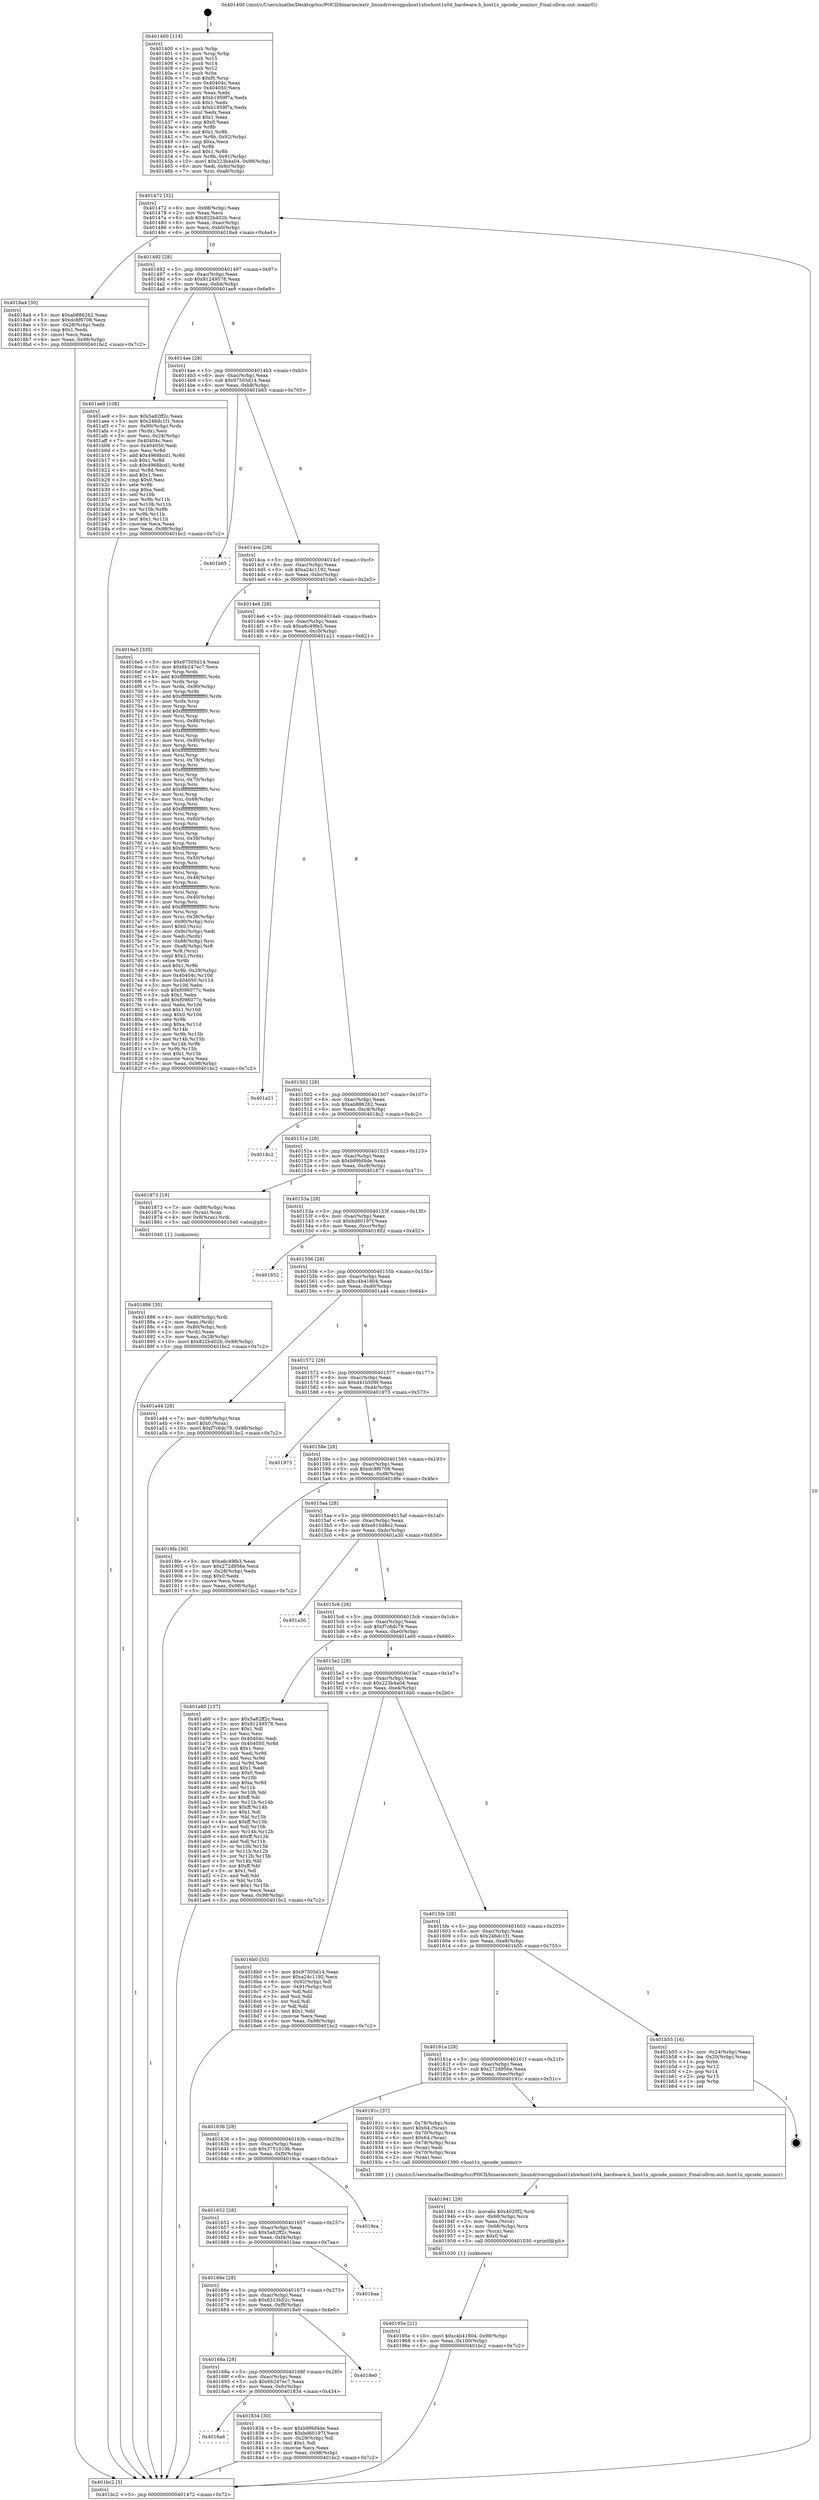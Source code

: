digraph "0x401400" {
  label = "0x401400 (/mnt/c/Users/mathe/Desktop/tcc/POCII/binaries/extr_linuxdriversgpuhost1xhwhost1x04_hardware.h_host1x_opcode_nonincr_Final-ollvm.out::main(0))"
  labelloc = "t"
  node[shape=record]

  Entry [label="",width=0.3,height=0.3,shape=circle,fillcolor=black,style=filled]
  "0x401472" [label="{
     0x401472 [32]\l
     | [instrs]\l
     &nbsp;&nbsp;0x401472 \<+6\>: mov -0x98(%rbp),%eax\l
     &nbsp;&nbsp;0x401478 \<+2\>: mov %eax,%ecx\l
     &nbsp;&nbsp;0x40147a \<+6\>: sub $0x822b402b,%ecx\l
     &nbsp;&nbsp;0x401480 \<+6\>: mov %eax,-0xac(%rbp)\l
     &nbsp;&nbsp;0x401486 \<+6\>: mov %ecx,-0xb0(%rbp)\l
     &nbsp;&nbsp;0x40148c \<+6\>: je 00000000004018a4 \<main+0x4a4\>\l
  }"]
  "0x4018a4" [label="{
     0x4018a4 [30]\l
     | [instrs]\l
     &nbsp;&nbsp;0x4018a4 \<+5\>: mov $0xab886262,%eax\l
     &nbsp;&nbsp;0x4018a9 \<+5\>: mov $0xdc8f6708,%ecx\l
     &nbsp;&nbsp;0x4018ae \<+3\>: mov -0x28(%rbp),%edx\l
     &nbsp;&nbsp;0x4018b1 \<+3\>: cmp $0x1,%edx\l
     &nbsp;&nbsp;0x4018b4 \<+3\>: cmovl %ecx,%eax\l
     &nbsp;&nbsp;0x4018b7 \<+6\>: mov %eax,-0x98(%rbp)\l
     &nbsp;&nbsp;0x4018bd \<+5\>: jmp 0000000000401bc2 \<main+0x7c2\>\l
  }"]
  "0x401492" [label="{
     0x401492 [28]\l
     | [instrs]\l
     &nbsp;&nbsp;0x401492 \<+5\>: jmp 0000000000401497 \<main+0x97\>\l
     &nbsp;&nbsp;0x401497 \<+6\>: mov -0xac(%rbp),%eax\l
     &nbsp;&nbsp;0x40149d \<+5\>: sub $0x91249578,%eax\l
     &nbsp;&nbsp;0x4014a2 \<+6\>: mov %eax,-0xb4(%rbp)\l
     &nbsp;&nbsp;0x4014a8 \<+6\>: je 0000000000401ae9 \<main+0x6e9\>\l
  }"]
  Exit [label="",width=0.3,height=0.3,shape=circle,fillcolor=black,style=filled,peripheries=2]
  "0x401ae9" [label="{
     0x401ae9 [108]\l
     | [instrs]\l
     &nbsp;&nbsp;0x401ae9 \<+5\>: mov $0x5a82ff2c,%eax\l
     &nbsp;&nbsp;0x401aee \<+5\>: mov $0x246dc1f1,%ecx\l
     &nbsp;&nbsp;0x401af3 \<+7\>: mov -0x90(%rbp),%rdx\l
     &nbsp;&nbsp;0x401afa \<+2\>: mov (%rdx),%esi\l
     &nbsp;&nbsp;0x401afc \<+3\>: mov %esi,-0x24(%rbp)\l
     &nbsp;&nbsp;0x401aff \<+7\>: mov 0x40404c,%esi\l
     &nbsp;&nbsp;0x401b06 \<+7\>: mov 0x404050,%edi\l
     &nbsp;&nbsp;0x401b0d \<+3\>: mov %esi,%r8d\l
     &nbsp;&nbsp;0x401b10 \<+7\>: add $0x4968bcd1,%r8d\l
     &nbsp;&nbsp;0x401b17 \<+4\>: sub $0x1,%r8d\l
     &nbsp;&nbsp;0x401b1b \<+7\>: sub $0x4968bcd1,%r8d\l
     &nbsp;&nbsp;0x401b22 \<+4\>: imul %r8d,%esi\l
     &nbsp;&nbsp;0x401b26 \<+3\>: and $0x1,%esi\l
     &nbsp;&nbsp;0x401b29 \<+3\>: cmp $0x0,%esi\l
     &nbsp;&nbsp;0x401b2c \<+4\>: sete %r9b\l
     &nbsp;&nbsp;0x401b30 \<+3\>: cmp $0xa,%edi\l
     &nbsp;&nbsp;0x401b33 \<+4\>: setl %r10b\l
     &nbsp;&nbsp;0x401b37 \<+3\>: mov %r9b,%r11b\l
     &nbsp;&nbsp;0x401b3a \<+3\>: and %r10b,%r11b\l
     &nbsp;&nbsp;0x401b3d \<+3\>: xor %r10b,%r9b\l
     &nbsp;&nbsp;0x401b40 \<+3\>: or %r9b,%r11b\l
     &nbsp;&nbsp;0x401b43 \<+4\>: test $0x1,%r11b\l
     &nbsp;&nbsp;0x401b47 \<+3\>: cmovne %ecx,%eax\l
     &nbsp;&nbsp;0x401b4a \<+6\>: mov %eax,-0x98(%rbp)\l
     &nbsp;&nbsp;0x401b50 \<+5\>: jmp 0000000000401bc2 \<main+0x7c2\>\l
  }"]
  "0x4014ae" [label="{
     0x4014ae [28]\l
     | [instrs]\l
     &nbsp;&nbsp;0x4014ae \<+5\>: jmp 00000000004014b3 \<main+0xb3\>\l
     &nbsp;&nbsp;0x4014b3 \<+6\>: mov -0xac(%rbp),%eax\l
     &nbsp;&nbsp;0x4014b9 \<+5\>: sub $0x97505d14,%eax\l
     &nbsp;&nbsp;0x4014be \<+6\>: mov %eax,-0xb8(%rbp)\l
     &nbsp;&nbsp;0x4014c4 \<+6\>: je 0000000000401b65 \<main+0x765\>\l
  }"]
  "0x40195e" [label="{
     0x40195e [21]\l
     | [instrs]\l
     &nbsp;&nbsp;0x40195e \<+10\>: movl $0xc4b41804,-0x98(%rbp)\l
     &nbsp;&nbsp;0x401968 \<+6\>: mov %eax,-0x100(%rbp)\l
     &nbsp;&nbsp;0x40196e \<+5\>: jmp 0000000000401bc2 \<main+0x7c2\>\l
  }"]
  "0x401b65" [label="{
     0x401b65\l
  }", style=dashed]
  "0x4014ca" [label="{
     0x4014ca [28]\l
     | [instrs]\l
     &nbsp;&nbsp;0x4014ca \<+5\>: jmp 00000000004014cf \<main+0xcf\>\l
     &nbsp;&nbsp;0x4014cf \<+6\>: mov -0xac(%rbp),%eax\l
     &nbsp;&nbsp;0x4014d5 \<+5\>: sub $0xa24c1192,%eax\l
     &nbsp;&nbsp;0x4014da \<+6\>: mov %eax,-0xbc(%rbp)\l
     &nbsp;&nbsp;0x4014e0 \<+6\>: je 00000000004016e5 \<main+0x2e5\>\l
  }"]
  "0x401941" [label="{
     0x401941 [29]\l
     | [instrs]\l
     &nbsp;&nbsp;0x401941 \<+10\>: movabs $0x4020f2,%rdi\l
     &nbsp;&nbsp;0x40194b \<+4\>: mov -0x68(%rbp),%rcx\l
     &nbsp;&nbsp;0x40194f \<+2\>: mov %eax,(%rcx)\l
     &nbsp;&nbsp;0x401951 \<+4\>: mov -0x68(%rbp),%rcx\l
     &nbsp;&nbsp;0x401955 \<+2\>: mov (%rcx),%esi\l
     &nbsp;&nbsp;0x401957 \<+2\>: mov $0x0,%al\l
     &nbsp;&nbsp;0x401959 \<+5\>: call 0000000000401030 \<printf@plt\>\l
     | [calls]\l
     &nbsp;&nbsp;0x401030 \{1\} (unknown)\l
  }"]
  "0x4016e5" [label="{
     0x4016e5 [335]\l
     | [instrs]\l
     &nbsp;&nbsp;0x4016e5 \<+5\>: mov $0x97505d14,%eax\l
     &nbsp;&nbsp;0x4016ea \<+5\>: mov $0x6b247ec7,%ecx\l
     &nbsp;&nbsp;0x4016ef \<+3\>: mov %rsp,%rdx\l
     &nbsp;&nbsp;0x4016f2 \<+4\>: add $0xfffffffffffffff0,%rdx\l
     &nbsp;&nbsp;0x4016f6 \<+3\>: mov %rdx,%rsp\l
     &nbsp;&nbsp;0x4016f9 \<+7\>: mov %rdx,-0x90(%rbp)\l
     &nbsp;&nbsp;0x401700 \<+3\>: mov %rsp,%rdx\l
     &nbsp;&nbsp;0x401703 \<+4\>: add $0xfffffffffffffff0,%rdx\l
     &nbsp;&nbsp;0x401707 \<+3\>: mov %rdx,%rsp\l
     &nbsp;&nbsp;0x40170a \<+3\>: mov %rsp,%rsi\l
     &nbsp;&nbsp;0x40170d \<+4\>: add $0xfffffffffffffff0,%rsi\l
     &nbsp;&nbsp;0x401711 \<+3\>: mov %rsi,%rsp\l
     &nbsp;&nbsp;0x401714 \<+7\>: mov %rsi,-0x88(%rbp)\l
     &nbsp;&nbsp;0x40171b \<+3\>: mov %rsp,%rsi\l
     &nbsp;&nbsp;0x40171e \<+4\>: add $0xfffffffffffffff0,%rsi\l
     &nbsp;&nbsp;0x401722 \<+3\>: mov %rsi,%rsp\l
     &nbsp;&nbsp;0x401725 \<+4\>: mov %rsi,-0x80(%rbp)\l
     &nbsp;&nbsp;0x401729 \<+3\>: mov %rsp,%rsi\l
     &nbsp;&nbsp;0x40172c \<+4\>: add $0xfffffffffffffff0,%rsi\l
     &nbsp;&nbsp;0x401730 \<+3\>: mov %rsi,%rsp\l
     &nbsp;&nbsp;0x401733 \<+4\>: mov %rsi,-0x78(%rbp)\l
     &nbsp;&nbsp;0x401737 \<+3\>: mov %rsp,%rsi\l
     &nbsp;&nbsp;0x40173a \<+4\>: add $0xfffffffffffffff0,%rsi\l
     &nbsp;&nbsp;0x40173e \<+3\>: mov %rsi,%rsp\l
     &nbsp;&nbsp;0x401741 \<+4\>: mov %rsi,-0x70(%rbp)\l
     &nbsp;&nbsp;0x401745 \<+3\>: mov %rsp,%rsi\l
     &nbsp;&nbsp;0x401748 \<+4\>: add $0xfffffffffffffff0,%rsi\l
     &nbsp;&nbsp;0x40174c \<+3\>: mov %rsi,%rsp\l
     &nbsp;&nbsp;0x40174f \<+4\>: mov %rsi,-0x68(%rbp)\l
     &nbsp;&nbsp;0x401753 \<+3\>: mov %rsp,%rsi\l
     &nbsp;&nbsp;0x401756 \<+4\>: add $0xfffffffffffffff0,%rsi\l
     &nbsp;&nbsp;0x40175a \<+3\>: mov %rsi,%rsp\l
     &nbsp;&nbsp;0x40175d \<+4\>: mov %rsi,-0x60(%rbp)\l
     &nbsp;&nbsp;0x401761 \<+3\>: mov %rsp,%rsi\l
     &nbsp;&nbsp;0x401764 \<+4\>: add $0xfffffffffffffff0,%rsi\l
     &nbsp;&nbsp;0x401768 \<+3\>: mov %rsi,%rsp\l
     &nbsp;&nbsp;0x40176b \<+4\>: mov %rsi,-0x58(%rbp)\l
     &nbsp;&nbsp;0x40176f \<+3\>: mov %rsp,%rsi\l
     &nbsp;&nbsp;0x401772 \<+4\>: add $0xfffffffffffffff0,%rsi\l
     &nbsp;&nbsp;0x401776 \<+3\>: mov %rsi,%rsp\l
     &nbsp;&nbsp;0x401779 \<+4\>: mov %rsi,-0x50(%rbp)\l
     &nbsp;&nbsp;0x40177d \<+3\>: mov %rsp,%rsi\l
     &nbsp;&nbsp;0x401780 \<+4\>: add $0xfffffffffffffff0,%rsi\l
     &nbsp;&nbsp;0x401784 \<+3\>: mov %rsi,%rsp\l
     &nbsp;&nbsp;0x401787 \<+4\>: mov %rsi,-0x48(%rbp)\l
     &nbsp;&nbsp;0x40178b \<+3\>: mov %rsp,%rsi\l
     &nbsp;&nbsp;0x40178e \<+4\>: add $0xfffffffffffffff0,%rsi\l
     &nbsp;&nbsp;0x401792 \<+3\>: mov %rsi,%rsp\l
     &nbsp;&nbsp;0x401795 \<+4\>: mov %rsi,-0x40(%rbp)\l
     &nbsp;&nbsp;0x401799 \<+3\>: mov %rsp,%rsi\l
     &nbsp;&nbsp;0x40179c \<+4\>: add $0xfffffffffffffff0,%rsi\l
     &nbsp;&nbsp;0x4017a0 \<+3\>: mov %rsi,%rsp\l
     &nbsp;&nbsp;0x4017a3 \<+4\>: mov %rsi,-0x38(%rbp)\l
     &nbsp;&nbsp;0x4017a7 \<+7\>: mov -0x90(%rbp),%rsi\l
     &nbsp;&nbsp;0x4017ae \<+6\>: movl $0x0,(%rsi)\l
     &nbsp;&nbsp;0x4017b4 \<+6\>: mov -0x9c(%rbp),%edi\l
     &nbsp;&nbsp;0x4017ba \<+2\>: mov %edi,(%rdx)\l
     &nbsp;&nbsp;0x4017bc \<+7\>: mov -0x88(%rbp),%rsi\l
     &nbsp;&nbsp;0x4017c3 \<+7\>: mov -0xa8(%rbp),%r8\l
     &nbsp;&nbsp;0x4017ca \<+3\>: mov %r8,(%rsi)\l
     &nbsp;&nbsp;0x4017cd \<+3\>: cmpl $0x2,(%rdx)\l
     &nbsp;&nbsp;0x4017d0 \<+4\>: setne %r9b\l
     &nbsp;&nbsp;0x4017d4 \<+4\>: and $0x1,%r9b\l
     &nbsp;&nbsp;0x4017d8 \<+4\>: mov %r9b,-0x29(%rbp)\l
     &nbsp;&nbsp;0x4017dc \<+8\>: mov 0x40404c,%r10d\l
     &nbsp;&nbsp;0x4017e4 \<+8\>: mov 0x404050,%r11d\l
     &nbsp;&nbsp;0x4017ec \<+3\>: mov %r10d,%ebx\l
     &nbsp;&nbsp;0x4017ef \<+6\>: sub $0xf096077c,%ebx\l
     &nbsp;&nbsp;0x4017f5 \<+3\>: sub $0x1,%ebx\l
     &nbsp;&nbsp;0x4017f8 \<+6\>: add $0xf096077c,%ebx\l
     &nbsp;&nbsp;0x4017fe \<+4\>: imul %ebx,%r10d\l
     &nbsp;&nbsp;0x401802 \<+4\>: and $0x1,%r10d\l
     &nbsp;&nbsp;0x401806 \<+4\>: cmp $0x0,%r10d\l
     &nbsp;&nbsp;0x40180a \<+4\>: sete %r9b\l
     &nbsp;&nbsp;0x40180e \<+4\>: cmp $0xa,%r11d\l
     &nbsp;&nbsp;0x401812 \<+4\>: setl %r14b\l
     &nbsp;&nbsp;0x401816 \<+3\>: mov %r9b,%r15b\l
     &nbsp;&nbsp;0x401819 \<+3\>: and %r14b,%r15b\l
     &nbsp;&nbsp;0x40181c \<+3\>: xor %r14b,%r9b\l
     &nbsp;&nbsp;0x40181f \<+3\>: or %r9b,%r15b\l
     &nbsp;&nbsp;0x401822 \<+4\>: test $0x1,%r15b\l
     &nbsp;&nbsp;0x401826 \<+3\>: cmovne %ecx,%eax\l
     &nbsp;&nbsp;0x401829 \<+6\>: mov %eax,-0x98(%rbp)\l
     &nbsp;&nbsp;0x40182f \<+5\>: jmp 0000000000401bc2 \<main+0x7c2\>\l
  }"]
  "0x4014e6" [label="{
     0x4014e6 [28]\l
     | [instrs]\l
     &nbsp;&nbsp;0x4014e6 \<+5\>: jmp 00000000004014eb \<main+0xeb\>\l
     &nbsp;&nbsp;0x4014eb \<+6\>: mov -0xac(%rbp),%eax\l
     &nbsp;&nbsp;0x4014f1 \<+5\>: sub $0xa6c49fe3,%eax\l
     &nbsp;&nbsp;0x4014f6 \<+6\>: mov %eax,-0xc0(%rbp)\l
     &nbsp;&nbsp;0x4014fc \<+6\>: je 0000000000401a21 \<main+0x621\>\l
  }"]
  "0x401886" [label="{
     0x401886 [30]\l
     | [instrs]\l
     &nbsp;&nbsp;0x401886 \<+4\>: mov -0x80(%rbp),%rdi\l
     &nbsp;&nbsp;0x40188a \<+2\>: mov %eax,(%rdi)\l
     &nbsp;&nbsp;0x40188c \<+4\>: mov -0x80(%rbp),%rdi\l
     &nbsp;&nbsp;0x401890 \<+2\>: mov (%rdi),%eax\l
     &nbsp;&nbsp;0x401892 \<+3\>: mov %eax,-0x28(%rbp)\l
     &nbsp;&nbsp;0x401895 \<+10\>: movl $0x822b402b,-0x98(%rbp)\l
     &nbsp;&nbsp;0x40189f \<+5\>: jmp 0000000000401bc2 \<main+0x7c2\>\l
  }"]
  "0x401a21" [label="{
     0x401a21\l
  }", style=dashed]
  "0x401502" [label="{
     0x401502 [28]\l
     | [instrs]\l
     &nbsp;&nbsp;0x401502 \<+5\>: jmp 0000000000401507 \<main+0x107\>\l
     &nbsp;&nbsp;0x401507 \<+6\>: mov -0xac(%rbp),%eax\l
     &nbsp;&nbsp;0x40150d \<+5\>: sub $0xab886262,%eax\l
     &nbsp;&nbsp;0x401512 \<+6\>: mov %eax,-0xc4(%rbp)\l
     &nbsp;&nbsp;0x401518 \<+6\>: je 00000000004018c2 \<main+0x4c2\>\l
  }"]
  "0x4016a6" [label="{
     0x4016a6\l
  }", style=dashed]
  "0x4018c2" [label="{
     0x4018c2\l
  }", style=dashed]
  "0x40151e" [label="{
     0x40151e [28]\l
     | [instrs]\l
     &nbsp;&nbsp;0x40151e \<+5\>: jmp 0000000000401523 \<main+0x123\>\l
     &nbsp;&nbsp;0x401523 \<+6\>: mov -0xac(%rbp),%eax\l
     &nbsp;&nbsp;0x401529 \<+5\>: sub $0xb99bf4de,%eax\l
     &nbsp;&nbsp;0x40152e \<+6\>: mov %eax,-0xc8(%rbp)\l
     &nbsp;&nbsp;0x401534 \<+6\>: je 0000000000401873 \<main+0x473\>\l
  }"]
  "0x401834" [label="{
     0x401834 [30]\l
     | [instrs]\l
     &nbsp;&nbsp;0x401834 \<+5\>: mov $0xb99bf4de,%eax\l
     &nbsp;&nbsp;0x401839 \<+5\>: mov $0xbd60197f,%ecx\l
     &nbsp;&nbsp;0x40183e \<+3\>: mov -0x29(%rbp),%dl\l
     &nbsp;&nbsp;0x401841 \<+3\>: test $0x1,%dl\l
     &nbsp;&nbsp;0x401844 \<+3\>: cmovne %ecx,%eax\l
     &nbsp;&nbsp;0x401847 \<+6\>: mov %eax,-0x98(%rbp)\l
     &nbsp;&nbsp;0x40184d \<+5\>: jmp 0000000000401bc2 \<main+0x7c2\>\l
  }"]
  "0x401873" [label="{
     0x401873 [19]\l
     | [instrs]\l
     &nbsp;&nbsp;0x401873 \<+7\>: mov -0x88(%rbp),%rax\l
     &nbsp;&nbsp;0x40187a \<+3\>: mov (%rax),%rax\l
     &nbsp;&nbsp;0x40187d \<+4\>: mov 0x8(%rax),%rdi\l
     &nbsp;&nbsp;0x401881 \<+5\>: call 0000000000401040 \<atoi@plt\>\l
     | [calls]\l
     &nbsp;&nbsp;0x401040 \{1\} (unknown)\l
  }"]
  "0x40153a" [label="{
     0x40153a [28]\l
     | [instrs]\l
     &nbsp;&nbsp;0x40153a \<+5\>: jmp 000000000040153f \<main+0x13f\>\l
     &nbsp;&nbsp;0x40153f \<+6\>: mov -0xac(%rbp),%eax\l
     &nbsp;&nbsp;0x401545 \<+5\>: sub $0xbd60197f,%eax\l
     &nbsp;&nbsp;0x40154a \<+6\>: mov %eax,-0xcc(%rbp)\l
     &nbsp;&nbsp;0x401550 \<+6\>: je 0000000000401852 \<main+0x452\>\l
  }"]
  "0x40168a" [label="{
     0x40168a [28]\l
     | [instrs]\l
     &nbsp;&nbsp;0x40168a \<+5\>: jmp 000000000040168f \<main+0x28f\>\l
     &nbsp;&nbsp;0x40168f \<+6\>: mov -0xac(%rbp),%eax\l
     &nbsp;&nbsp;0x401695 \<+5\>: sub $0x6b247ec7,%eax\l
     &nbsp;&nbsp;0x40169a \<+6\>: mov %eax,-0xfc(%rbp)\l
     &nbsp;&nbsp;0x4016a0 \<+6\>: je 0000000000401834 \<main+0x434\>\l
  }"]
  "0x401852" [label="{
     0x401852\l
  }", style=dashed]
  "0x401556" [label="{
     0x401556 [28]\l
     | [instrs]\l
     &nbsp;&nbsp;0x401556 \<+5\>: jmp 000000000040155b \<main+0x15b\>\l
     &nbsp;&nbsp;0x40155b \<+6\>: mov -0xac(%rbp),%eax\l
     &nbsp;&nbsp;0x401561 \<+5\>: sub $0xc4b41804,%eax\l
     &nbsp;&nbsp;0x401566 \<+6\>: mov %eax,-0xd0(%rbp)\l
     &nbsp;&nbsp;0x40156c \<+6\>: je 0000000000401a44 \<main+0x644\>\l
  }"]
  "0x4018e0" [label="{
     0x4018e0\l
  }", style=dashed]
  "0x401a44" [label="{
     0x401a44 [28]\l
     | [instrs]\l
     &nbsp;&nbsp;0x401a44 \<+7\>: mov -0x90(%rbp),%rax\l
     &nbsp;&nbsp;0x401a4b \<+6\>: movl $0x0,(%rax)\l
     &nbsp;&nbsp;0x401a51 \<+10\>: movl $0xf7c6dc79,-0x98(%rbp)\l
     &nbsp;&nbsp;0x401a5b \<+5\>: jmp 0000000000401bc2 \<main+0x7c2\>\l
  }"]
  "0x401572" [label="{
     0x401572 [28]\l
     | [instrs]\l
     &nbsp;&nbsp;0x401572 \<+5\>: jmp 0000000000401577 \<main+0x177\>\l
     &nbsp;&nbsp;0x401577 \<+6\>: mov -0xac(%rbp),%eax\l
     &nbsp;&nbsp;0x40157d \<+5\>: sub $0xd41b509f,%eax\l
     &nbsp;&nbsp;0x401582 \<+6\>: mov %eax,-0xd4(%rbp)\l
     &nbsp;&nbsp;0x401588 \<+6\>: je 0000000000401973 \<main+0x573\>\l
  }"]
  "0x40166e" [label="{
     0x40166e [28]\l
     | [instrs]\l
     &nbsp;&nbsp;0x40166e \<+5\>: jmp 0000000000401673 \<main+0x273\>\l
     &nbsp;&nbsp;0x401673 \<+6\>: mov -0xac(%rbp),%eax\l
     &nbsp;&nbsp;0x401679 \<+5\>: sub $0x6313b52c,%eax\l
     &nbsp;&nbsp;0x40167e \<+6\>: mov %eax,-0xf8(%rbp)\l
     &nbsp;&nbsp;0x401684 \<+6\>: je 00000000004018e0 \<main+0x4e0\>\l
  }"]
  "0x401973" [label="{
     0x401973\l
  }", style=dashed]
  "0x40158e" [label="{
     0x40158e [28]\l
     | [instrs]\l
     &nbsp;&nbsp;0x40158e \<+5\>: jmp 0000000000401593 \<main+0x193\>\l
     &nbsp;&nbsp;0x401593 \<+6\>: mov -0xac(%rbp),%eax\l
     &nbsp;&nbsp;0x401599 \<+5\>: sub $0xdc8f6708,%eax\l
     &nbsp;&nbsp;0x40159e \<+6\>: mov %eax,-0xd8(%rbp)\l
     &nbsp;&nbsp;0x4015a4 \<+6\>: je 00000000004018fe \<main+0x4fe\>\l
  }"]
  "0x401baa" [label="{
     0x401baa\l
  }", style=dashed]
  "0x4018fe" [label="{
     0x4018fe [30]\l
     | [instrs]\l
     &nbsp;&nbsp;0x4018fe \<+5\>: mov $0xa6c49fe3,%eax\l
     &nbsp;&nbsp;0x401903 \<+5\>: mov $0x272d956e,%ecx\l
     &nbsp;&nbsp;0x401908 \<+3\>: mov -0x28(%rbp),%edx\l
     &nbsp;&nbsp;0x40190b \<+3\>: cmp $0x0,%edx\l
     &nbsp;&nbsp;0x40190e \<+3\>: cmove %ecx,%eax\l
     &nbsp;&nbsp;0x401911 \<+6\>: mov %eax,-0x98(%rbp)\l
     &nbsp;&nbsp;0x401917 \<+5\>: jmp 0000000000401bc2 \<main+0x7c2\>\l
  }"]
  "0x4015aa" [label="{
     0x4015aa [28]\l
     | [instrs]\l
     &nbsp;&nbsp;0x4015aa \<+5\>: jmp 00000000004015af \<main+0x1af\>\l
     &nbsp;&nbsp;0x4015af \<+6\>: mov -0xac(%rbp),%eax\l
     &nbsp;&nbsp;0x4015b5 \<+5\>: sub $0xe910d8e2,%eax\l
     &nbsp;&nbsp;0x4015ba \<+6\>: mov %eax,-0xdc(%rbp)\l
     &nbsp;&nbsp;0x4015c0 \<+6\>: je 0000000000401a30 \<main+0x630\>\l
  }"]
  "0x401652" [label="{
     0x401652 [28]\l
     | [instrs]\l
     &nbsp;&nbsp;0x401652 \<+5\>: jmp 0000000000401657 \<main+0x257\>\l
     &nbsp;&nbsp;0x401657 \<+6\>: mov -0xac(%rbp),%eax\l
     &nbsp;&nbsp;0x40165d \<+5\>: sub $0x5a82ff2c,%eax\l
     &nbsp;&nbsp;0x401662 \<+6\>: mov %eax,-0xf4(%rbp)\l
     &nbsp;&nbsp;0x401668 \<+6\>: je 0000000000401baa \<main+0x7aa\>\l
  }"]
  "0x401a30" [label="{
     0x401a30\l
  }", style=dashed]
  "0x4015c6" [label="{
     0x4015c6 [28]\l
     | [instrs]\l
     &nbsp;&nbsp;0x4015c6 \<+5\>: jmp 00000000004015cb \<main+0x1cb\>\l
     &nbsp;&nbsp;0x4015cb \<+6\>: mov -0xac(%rbp),%eax\l
     &nbsp;&nbsp;0x4015d1 \<+5\>: sub $0xf7c6dc79,%eax\l
     &nbsp;&nbsp;0x4015d6 \<+6\>: mov %eax,-0xe0(%rbp)\l
     &nbsp;&nbsp;0x4015dc \<+6\>: je 0000000000401a60 \<main+0x660\>\l
  }"]
  "0x4019ca" [label="{
     0x4019ca\l
  }", style=dashed]
  "0x401a60" [label="{
     0x401a60 [137]\l
     | [instrs]\l
     &nbsp;&nbsp;0x401a60 \<+5\>: mov $0x5a82ff2c,%eax\l
     &nbsp;&nbsp;0x401a65 \<+5\>: mov $0x91249578,%ecx\l
     &nbsp;&nbsp;0x401a6a \<+2\>: mov $0x1,%dl\l
     &nbsp;&nbsp;0x401a6c \<+2\>: xor %esi,%esi\l
     &nbsp;&nbsp;0x401a6e \<+7\>: mov 0x40404c,%edi\l
     &nbsp;&nbsp;0x401a75 \<+8\>: mov 0x404050,%r8d\l
     &nbsp;&nbsp;0x401a7d \<+3\>: sub $0x1,%esi\l
     &nbsp;&nbsp;0x401a80 \<+3\>: mov %edi,%r9d\l
     &nbsp;&nbsp;0x401a83 \<+3\>: add %esi,%r9d\l
     &nbsp;&nbsp;0x401a86 \<+4\>: imul %r9d,%edi\l
     &nbsp;&nbsp;0x401a8a \<+3\>: and $0x1,%edi\l
     &nbsp;&nbsp;0x401a8d \<+3\>: cmp $0x0,%edi\l
     &nbsp;&nbsp;0x401a90 \<+4\>: sete %r10b\l
     &nbsp;&nbsp;0x401a94 \<+4\>: cmp $0xa,%r8d\l
     &nbsp;&nbsp;0x401a98 \<+4\>: setl %r11b\l
     &nbsp;&nbsp;0x401a9c \<+3\>: mov %r10b,%bl\l
     &nbsp;&nbsp;0x401a9f \<+3\>: xor $0xff,%bl\l
     &nbsp;&nbsp;0x401aa2 \<+3\>: mov %r11b,%r14b\l
     &nbsp;&nbsp;0x401aa5 \<+4\>: xor $0xff,%r14b\l
     &nbsp;&nbsp;0x401aa9 \<+3\>: xor $0x1,%dl\l
     &nbsp;&nbsp;0x401aac \<+3\>: mov %bl,%r15b\l
     &nbsp;&nbsp;0x401aaf \<+4\>: and $0xff,%r15b\l
     &nbsp;&nbsp;0x401ab3 \<+3\>: and %dl,%r10b\l
     &nbsp;&nbsp;0x401ab6 \<+3\>: mov %r14b,%r12b\l
     &nbsp;&nbsp;0x401ab9 \<+4\>: and $0xff,%r12b\l
     &nbsp;&nbsp;0x401abd \<+3\>: and %dl,%r11b\l
     &nbsp;&nbsp;0x401ac0 \<+3\>: or %r10b,%r15b\l
     &nbsp;&nbsp;0x401ac3 \<+3\>: or %r11b,%r12b\l
     &nbsp;&nbsp;0x401ac6 \<+3\>: xor %r12b,%r15b\l
     &nbsp;&nbsp;0x401ac9 \<+3\>: or %r14b,%bl\l
     &nbsp;&nbsp;0x401acc \<+3\>: xor $0xff,%bl\l
     &nbsp;&nbsp;0x401acf \<+3\>: or $0x1,%dl\l
     &nbsp;&nbsp;0x401ad2 \<+2\>: and %dl,%bl\l
     &nbsp;&nbsp;0x401ad4 \<+3\>: or %bl,%r15b\l
     &nbsp;&nbsp;0x401ad7 \<+4\>: test $0x1,%r15b\l
     &nbsp;&nbsp;0x401adb \<+3\>: cmovne %ecx,%eax\l
     &nbsp;&nbsp;0x401ade \<+6\>: mov %eax,-0x98(%rbp)\l
     &nbsp;&nbsp;0x401ae4 \<+5\>: jmp 0000000000401bc2 \<main+0x7c2\>\l
  }"]
  "0x4015e2" [label="{
     0x4015e2 [28]\l
     | [instrs]\l
     &nbsp;&nbsp;0x4015e2 \<+5\>: jmp 00000000004015e7 \<main+0x1e7\>\l
     &nbsp;&nbsp;0x4015e7 \<+6\>: mov -0xac(%rbp),%eax\l
     &nbsp;&nbsp;0x4015ed \<+5\>: sub $0x223b4a04,%eax\l
     &nbsp;&nbsp;0x4015f2 \<+6\>: mov %eax,-0xe4(%rbp)\l
     &nbsp;&nbsp;0x4015f8 \<+6\>: je 00000000004016b0 \<main+0x2b0\>\l
  }"]
  "0x401636" [label="{
     0x401636 [28]\l
     | [instrs]\l
     &nbsp;&nbsp;0x401636 \<+5\>: jmp 000000000040163b \<main+0x23b\>\l
     &nbsp;&nbsp;0x40163b \<+6\>: mov -0xac(%rbp),%eax\l
     &nbsp;&nbsp;0x401641 \<+5\>: sub $0x3751019b,%eax\l
     &nbsp;&nbsp;0x401646 \<+6\>: mov %eax,-0xf0(%rbp)\l
     &nbsp;&nbsp;0x40164c \<+6\>: je 00000000004019ca \<main+0x5ca\>\l
  }"]
  "0x4016b0" [label="{
     0x4016b0 [53]\l
     | [instrs]\l
     &nbsp;&nbsp;0x4016b0 \<+5\>: mov $0x97505d14,%eax\l
     &nbsp;&nbsp;0x4016b5 \<+5\>: mov $0xa24c1192,%ecx\l
     &nbsp;&nbsp;0x4016ba \<+6\>: mov -0x92(%rbp),%dl\l
     &nbsp;&nbsp;0x4016c0 \<+7\>: mov -0x91(%rbp),%sil\l
     &nbsp;&nbsp;0x4016c7 \<+3\>: mov %dl,%dil\l
     &nbsp;&nbsp;0x4016ca \<+3\>: and %sil,%dil\l
     &nbsp;&nbsp;0x4016cd \<+3\>: xor %sil,%dl\l
     &nbsp;&nbsp;0x4016d0 \<+3\>: or %dl,%dil\l
     &nbsp;&nbsp;0x4016d3 \<+4\>: test $0x1,%dil\l
     &nbsp;&nbsp;0x4016d7 \<+3\>: cmovne %ecx,%eax\l
     &nbsp;&nbsp;0x4016da \<+6\>: mov %eax,-0x98(%rbp)\l
     &nbsp;&nbsp;0x4016e0 \<+5\>: jmp 0000000000401bc2 \<main+0x7c2\>\l
  }"]
  "0x4015fe" [label="{
     0x4015fe [28]\l
     | [instrs]\l
     &nbsp;&nbsp;0x4015fe \<+5\>: jmp 0000000000401603 \<main+0x203\>\l
     &nbsp;&nbsp;0x401603 \<+6\>: mov -0xac(%rbp),%eax\l
     &nbsp;&nbsp;0x401609 \<+5\>: sub $0x246dc1f1,%eax\l
     &nbsp;&nbsp;0x40160e \<+6\>: mov %eax,-0xe8(%rbp)\l
     &nbsp;&nbsp;0x401614 \<+6\>: je 0000000000401b55 \<main+0x755\>\l
  }"]
  "0x401bc2" [label="{
     0x401bc2 [5]\l
     | [instrs]\l
     &nbsp;&nbsp;0x401bc2 \<+5\>: jmp 0000000000401472 \<main+0x72\>\l
  }"]
  "0x401400" [label="{
     0x401400 [114]\l
     | [instrs]\l
     &nbsp;&nbsp;0x401400 \<+1\>: push %rbp\l
     &nbsp;&nbsp;0x401401 \<+3\>: mov %rsp,%rbp\l
     &nbsp;&nbsp;0x401404 \<+2\>: push %r15\l
     &nbsp;&nbsp;0x401406 \<+2\>: push %r14\l
     &nbsp;&nbsp;0x401408 \<+2\>: push %r12\l
     &nbsp;&nbsp;0x40140a \<+1\>: push %rbx\l
     &nbsp;&nbsp;0x40140b \<+7\>: sub $0xf0,%rsp\l
     &nbsp;&nbsp;0x401412 \<+7\>: mov 0x40404c,%eax\l
     &nbsp;&nbsp;0x401419 \<+7\>: mov 0x404050,%ecx\l
     &nbsp;&nbsp;0x401420 \<+2\>: mov %eax,%edx\l
     &nbsp;&nbsp;0x401422 \<+6\>: add $0xb1959f7a,%edx\l
     &nbsp;&nbsp;0x401428 \<+3\>: sub $0x1,%edx\l
     &nbsp;&nbsp;0x40142b \<+6\>: sub $0xb1959f7a,%edx\l
     &nbsp;&nbsp;0x401431 \<+3\>: imul %edx,%eax\l
     &nbsp;&nbsp;0x401434 \<+3\>: and $0x1,%eax\l
     &nbsp;&nbsp;0x401437 \<+3\>: cmp $0x0,%eax\l
     &nbsp;&nbsp;0x40143a \<+4\>: sete %r8b\l
     &nbsp;&nbsp;0x40143e \<+4\>: and $0x1,%r8b\l
     &nbsp;&nbsp;0x401442 \<+7\>: mov %r8b,-0x92(%rbp)\l
     &nbsp;&nbsp;0x401449 \<+3\>: cmp $0xa,%ecx\l
     &nbsp;&nbsp;0x40144c \<+4\>: setl %r8b\l
     &nbsp;&nbsp;0x401450 \<+4\>: and $0x1,%r8b\l
     &nbsp;&nbsp;0x401454 \<+7\>: mov %r8b,-0x91(%rbp)\l
     &nbsp;&nbsp;0x40145b \<+10\>: movl $0x223b4a04,-0x98(%rbp)\l
     &nbsp;&nbsp;0x401465 \<+6\>: mov %edi,-0x9c(%rbp)\l
     &nbsp;&nbsp;0x40146b \<+7\>: mov %rsi,-0xa8(%rbp)\l
  }"]
  "0x40191c" [label="{
     0x40191c [37]\l
     | [instrs]\l
     &nbsp;&nbsp;0x40191c \<+4\>: mov -0x78(%rbp),%rax\l
     &nbsp;&nbsp;0x401920 \<+6\>: movl $0x64,(%rax)\l
     &nbsp;&nbsp;0x401926 \<+4\>: mov -0x70(%rbp),%rax\l
     &nbsp;&nbsp;0x40192a \<+6\>: movl $0x64,(%rax)\l
     &nbsp;&nbsp;0x401930 \<+4\>: mov -0x78(%rbp),%rax\l
     &nbsp;&nbsp;0x401934 \<+2\>: mov (%rax),%edi\l
     &nbsp;&nbsp;0x401936 \<+4\>: mov -0x70(%rbp),%rax\l
     &nbsp;&nbsp;0x40193a \<+2\>: mov (%rax),%esi\l
     &nbsp;&nbsp;0x40193c \<+5\>: call 0000000000401390 \<host1x_opcode_nonincr\>\l
     | [calls]\l
     &nbsp;&nbsp;0x401390 \{1\} (/mnt/c/Users/mathe/Desktop/tcc/POCII/binaries/extr_linuxdriversgpuhost1xhwhost1x04_hardware.h_host1x_opcode_nonincr_Final-ollvm.out::host1x_opcode_nonincr)\l
  }"]
  "0x40161a" [label="{
     0x40161a [28]\l
     | [instrs]\l
     &nbsp;&nbsp;0x40161a \<+5\>: jmp 000000000040161f \<main+0x21f\>\l
     &nbsp;&nbsp;0x40161f \<+6\>: mov -0xac(%rbp),%eax\l
     &nbsp;&nbsp;0x401625 \<+5\>: sub $0x272d956e,%eax\l
     &nbsp;&nbsp;0x40162a \<+6\>: mov %eax,-0xec(%rbp)\l
     &nbsp;&nbsp;0x401630 \<+6\>: je 000000000040191c \<main+0x51c\>\l
  }"]
  "0x401b55" [label="{
     0x401b55 [16]\l
     | [instrs]\l
     &nbsp;&nbsp;0x401b55 \<+3\>: mov -0x24(%rbp),%eax\l
     &nbsp;&nbsp;0x401b58 \<+4\>: lea -0x20(%rbp),%rsp\l
     &nbsp;&nbsp;0x401b5c \<+1\>: pop %rbx\l
     &nbsp;&nbsp;0x401b5d \<+2\>: pop %r12\l
     &nbsp;&nbsp;0x401b5f \<+2\>: pop %r14\l
     &nbsp;&nbsp;0x401b61 \<+2\>: pop %r15\l
     &nbsp;&nbsp;0x401b63 \<+1\>: pop %rbp\l
     &nbsp;&nbsp;0x401b64 \<+1\>: ret\l
  }"]
  Entry -> "0x401400" [label=" 1"]
  "0x401472" -> "0x4018a4" [label=" 1"]
  "0x401472" -> "0x401492" [label=" 10"]
  "0x401b55" -> Exit [label=" 1"]
  "0x401492" -> "0x401ae9" [label=" 1"]
  "0x401492" -> "0x4014ae" [label=" 9"]
  "0x401ae9" -> "0x401bc2" [label=" 1"]
  "0x4014ae" -> "0x401b65" [label=" 0"]
  "0x4014ae" -> "0x4014ca" [label=" 9"]
  "0x401a60" -> "0x401bc2" [label=" 1"]
  "0x4014ca" -> "0x4016e5" [label=" 1"]
  "0x4014ca" -> "0x4014e6" [label=" 8"]
  "0x401a44" -> "0x401bc2" [label=" 1"]
  "0x4014e6" -> "0x401a21" [label=" 0"]
  "0x4014e6" -> "0x401502" [label=" 8"]
  "0x40195e" -> "0x401bc2" [label=" 1"]
  "0x401502" -> "0x4018c2" [label=" 0"]
  "0x401502" -> "0x40151e" [label=" 8"]
  "0x401941" -> "0x40195e" [label=" 1"]
  "0x40151e" -> "0x401873" [label=" 1"]
  "0x40151e" -> "0x40153a" [label=" 7"]
  "0x40191c" -> "0x401941" [label=" 1"]
  "0x40153a" -> "0x401852" [label=" 0"]
  "0x40153a" -> "0x401556" [label=" 7"]
  "0x4018a4" -> "0x401bc2" [label=" 1"]
  "0x401556" -> "0x401a44" [label=" 1"]
  "0x401556" -> "0x401572" [label=" 6"]
  "0x401886" -> "0x401bc2" [label=" 1"]
  "0x401572" -> "0x401973" [label=" 0"]
  "0x401572" -> "0x40158e" [label=" 6"]
  "0x401834" -> "0x401bc2" [label=" 1"]
  "0x40158e" -> "0x4018fe" [label=" 1"]
  "0x40158e" -> "0x4015aa" [label=" 5"]
  "0x40168a" -> "0x4016a6" [label=" 0"]
  "0x4015aa" -> "0x401a30" [label=" 0"]
  "0x4015aa" -> "0x4015c6" [label=" 5"]
  "0x4018fe" -> "0x401bc2" [label=" 1"]
  "0x4015c6" -> "0x401a60" [label=" 1"]
  "0x4015c6" -> "0x4015e2" [label=" 4"]
  "0x40166e" -> "0x40168a" [label=" 1"]
  "0x4015e2" -> "0x4016b0" [label=" 1"]
  "0x4015e2" -> "0x4015fe" [label=" 3"]
  "0x4016b0" -> "0x401bc2" [label=" 1"]
  "0x401400" -> "0x401472" [label=" 1"]
  "0x401bc2" -> "0x401472" [label=" 10"]
  "0x401873" -> "0x401886" [label=" 1"]
  "0x4016e5" -> "0x401bc2" [label=" 1"]
  "0x401652" -> "0x40166e" [label=" 1"]
  "0x4015fe" -> "0x401b55" [label=" 1"]
  "0x4015fe" -> "0x40161a" [label=" 2"]
  "0x401652" -> "0x401baa" [label=" 0"]
  "0x40161a" -> "0x40191c" [label=" 1"]
  "0x40161a" -> "0x401636" [label=" 1"]
  "0x40166e" -> "0x4018e0" [label=" 0"]
  "0x401636" -> "0x4019ca" [label=" 0"]
  "0x401636" -> "0x401652" [label=" 1"]
  "0x40168a" -> "0x401834" [label=" 1"]
}
